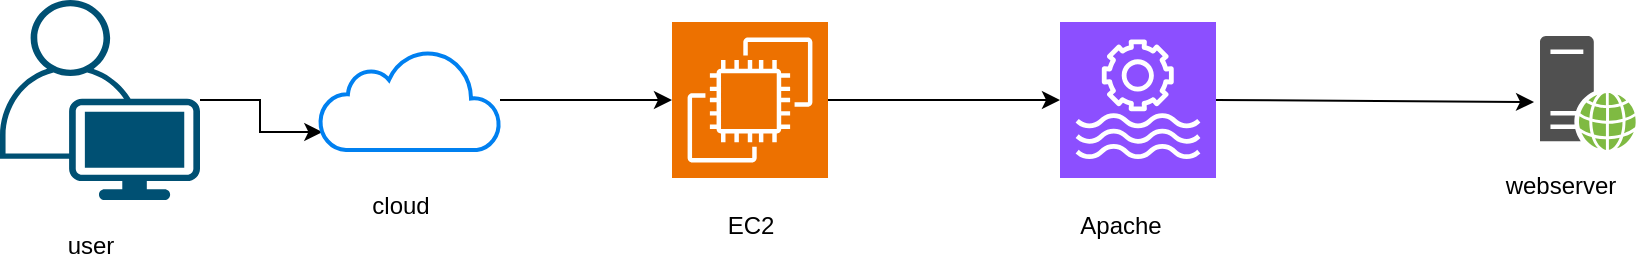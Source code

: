 <mxfile version="28.1.0">
  <diagram name="Page-1" id="gg9YVJ5oRv8vkROrxuKn">
    <mxGraphModel dx="1183" dy="763" grid="1" gridSize="10" guides="1" tooltips="1" connect="1" arrows="1" fold="1" page="1" pageScale="1" pageWidth="850" pageHeight="1100" math="0" shadow="0">
      <root>
        <mxCell id="0" />
        <mxCell id="1" parent="0" />
        <mxCell id="bF25PmbJUquene_D3WSn-13" value="" style="edgeStyle=orthogonalEdgeStyle;rounded=0;orthogonalLoop=1;jettySize=auto;html=1;entryX=0.013;entryY=0.82;entryDx=0;entryDy=0;entryPerimeter=0;" edge="1" parent="1" source="bF25PmbJUquene_D3WSn-1" target="bF25PmbJUquene_D3WSn-3">
          <mxGeometry relative="1" as="geometry" />
        </mxCell>
        <mxCell id="bF25PmbJUquene_D3WSn-1" value="" style="points=[[0.35,0,0],[0.98,0.51,0],[1,0.71,0],[0.67,1,0],[0,0.795,0],[0,0.65,0]];verticalLabelPosition=bottom;sketch=0;html=1;verticalAlign=top;aspect=fixed;align=center;pointerEvents=1;shape=mxgraph.cisco19.user;fillColor=#005073;strokeColor=none;" vertex="1" parent="1">
          <mxGeometry x="50" y="190" width="100" height="100" as="geometry" />
        </mxCell>
        <mxCell id="bF25PmbJUquene_D3WSn-14" value="" style="edgeStyle=orthogonalEdgeStyle;rounded=0;orthogonalLoop=1;jettySize=auto;html=1;" edge="1" parent="1" source="bF25PmbJUquene_D3WSn-3" target="bF25PmbJUquene_D3WSn-4">
          <mxGeometry relative="1" as="geometry" />
        </mxCell>
        <mxCell id="bF25PmbJUquene_D3WSn-3" value="" style="html=1;verticalLabelPosition=bottom;align=center;labelBackgroundColor=#ffffff;verticalAlign=top;strokeWidth=2;strokeColor=#0080F0;shadow=0;dashed=0;shape=mxgraph.ios7.icons.cloud;" vertex="1" parent="1">
          <mxGeometry x="210" y="215" width="90" height="50" as="geometry" />
        </mxCell>
        <mxCell id="bF25PmbJUquene_D3WSn-4" value="" style="sketch=0;points=[[0,0,0],[0.25,0,0],[0.5,0,0],[0.75,0,0],[1,0,0],[0,1,0],[0.25,1,0],[0.5,1,0],[0.75,1,0],[1,1,0],[0,0.25,0],[0,0.5,0],[0,0.75,0],[1,0.25,0],[1,0.5,0],[1,0.75,0]];outlineConnect=0;fontColor=#232F3E;fillColor=#ED7100;strokeColor=#ffffff;dashed=0;verticalLabelPosition=bottom;verticalAlign=top;align=center;html=1;fontSize=12;fontStyle=0;aspect=fixed;shape=mxgraph.aws4.resourceIcon;resIcon=mxgraph.aws4.ec2;" vertex="1" parent="1">
          <mxGeometry x="386" y="201" width="78" height="78" as="geometry" />
        </mxCell>
        <mxCell id="bF25PmbJUquene_D3WSn-5" value="" style="sketch=0;points=[[0,0,0],[0.25,0,0],[0.5,0,0],[0.75,0,0],[1,0,0],[0,1,0],[0.25,1,0],[0.5,1,0],[0.75,1,0],[1,1,0],[0,0.25,0],[0,0.5,0],[0,0.75,0],[1,0.25,0],[1,0.5,0],[1,0.75,0]];outlineConnect=0;fontColor=#232F3E;fillColor=#8C4FFF;strokeColor=#ffffff;dashed=0;verticalLabelPosition=bottom;verticalAlign=top;align=center;html=1;fontSize=12;fontStyle=0;aspect=fixed;shape=mxgraph.aws4.resourceIcon;resIcon=mxgraph.aws4.managed_service_for_apache_flink;" vertex="1" parent="1">
          <mxGeometry x="580" y="201" width="78" height="78" as="geometry" />
        </mxCell>
        <mxCell id="bF25PmbJUquene_D3WSn-6" value="" style="sketch=0;pointerEvents=1;shadow=0;dashed=0;html=1;strokeColor=none;fillColor=#505050;labelPosition=center;verticalLabelPosition=bottom;verticalAlign=top;outlineConnect=0;align=center;shape=mxgraph.office.servers.web_server_green;" vertex="1" parent="1">
          <mxGeometry x="820" y="208" width="48" height="57" as="geometry" />
        </mxCell>
        <mxCell id="bF25PmbJUquene_D3WSn-7" value="user" style="text;html=1;align=center;verticalAlign=middle;resizable=0;points=[];autosize=1;strokeColor=none;fillColor=none;" vertex="1" parent="1">
          <mxGeometry x="70" y="298" width="50" height="30" as="geometry" />
        </mxCell>
        <mxCell id="bF25PmbJUquene_D3WSn-8" value="cloud" style="text;html=1;align=center;verticalAlign=middle;resizable=0;points=[];autosize=1;strokeColor=none;fillColor=none;" vertex="1" parent="1">
          <mxGeometry x="225" y="278" width="50" height="30" as="geometry" />
        </mxCell>
        <mxCell id="bF25PmbJUquene_D3WSn-9" value="EC2" style="text;html=1;align=center;verticalAlign=middle;resizable=0;points=[];autosize=1;strokeColor=none;fillColor=none;" vertex="1" parent="1">
          <mxGeometry x="400" y="288" width="50" height="30" as="geometry" />
        </mxCell>
        <mxCell id="bF25PmbJUquene_D3WSn-10" value="Apache" style="text;html=1;align=center;verticalAlign=middle;resizable=0;points=[];autosize=1;strokeColor=none;fillColor=none;" vertex="1" parent="1">
          <mxGeometry x="580" y="288" width="60" height="30" as="geometry" />
        </mxCell>
        <mxCell id="bF25PmbJUquene_D3WSn-11" value="webserver" style="text;html=1;align=center;verticalAlign=middle;resizable=0;points=[];autosize=1;strokeColor=none;fillColor=none;" vertex="1" parent="1">
          <mxGeometry x="790" y="268" width="80" height="30" as="geometry" />
        </mxCell>
        <mxCell id="bF25PmbJUquene_D3WSn-12" value="" style="endArrow=classic;html=1;rounded=0;exitX=1;exitY=0.5;exitDx=0;exitDy=0;exitPerimeter=0;entryX=-0.062;entryY=0.579;entryDx=0;entryDy=0;entryPerimeter=0;" edge="1" parent="1" source="bF25PmbJUquene_D3WSn-5" target="bF25PmbJUquene_D3WSn-6">
          <mxGeometry width="50" height="50" relative="1" as="geometry">
            <mxPoint x="450" y="380" as="sourcePoint" />
            <mxPoint x="500" y="330" as="targetPoint" />
          </mxGeometry>
        </mxCell>
        <mxCell id="bF25PmbJUquene_D3WSn-15" style="edgeStyle=orthogonalEdgeStyle;rounded=0;orthogonalLoop=1;jettySize=auto;html=1;entryX=0;entryY=0.5;entryDx=0;entryDy=0;entryPerimeter=0;" edge="1" parent="1" source="bF25PmbJUquene_D3WSn-4" target="bF25PmbJUquene_D3WSn-5">
          <mxGeometry relative="1" as="geometry" />
        </mxCell>
      </root>
    </mxGraphModel>
  </diagram>
</mxfile>
